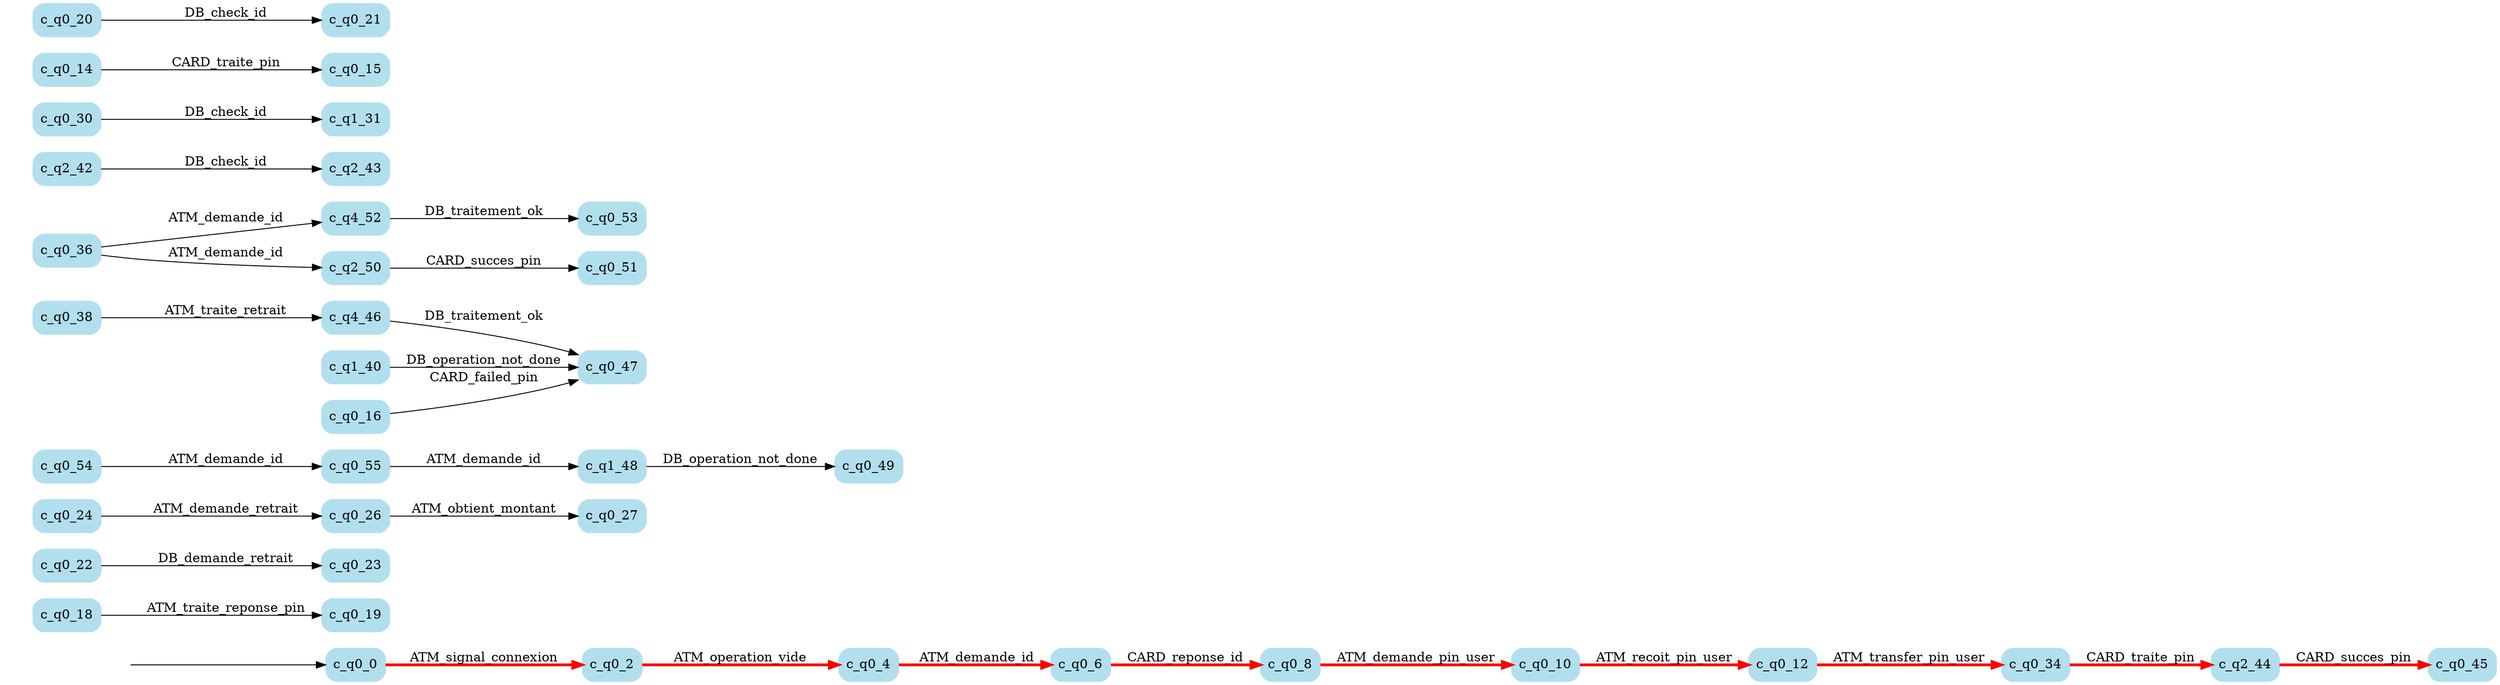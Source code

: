 digraph G {

	rankdir = LR;

	start_c_q0_0[style=invisible];

	node[shape=box, style="rounded, filled", color=lightblue2];

	c_q0_19[label="c_q0_19"];
	c_q0_22[label="c_q0_22"];
	c_q0_26[label="c_q0_26"];
	c_q0_0[label="c_q0_0"];
	c_q1_48[label="c_q1_48"];
	c_q0_8[label="c_q0_8"];
	c_q0_47[label="c_q0_47"];
	c_q0_38[label="c_q0_38"];
	c_q4_52[label="c_q4_52"];
	c_q2_43[label="c_q2_43"];
	c_q1_31[label="c_q1_31"];
	c_q0_6[label="c_q0_6"];
	c_q0_14[label="c_q0_14"];
	c_q4_46[label="c_q4_46"];
	c_q2_44[label="c_q2_44"];
	c_q2_42[label="c_q2_42"];
	c_q0_30[label="c_q0_30"];
	c_q0_53[label="c_q0_53"];
	c_q0_18[label="c_q0_18"];
	c_q0_54[label="c_q0_54"];
	c_q0_15[label="c_q0_15"];
	c_q0_4[label="c_q0_4"];
	c_q0_49[label="c_q0_49"];
	c_q0_24[label="c_q0_24"];
	c_q0_2[label="c_q0_2"];
	c_q1_40[label="c_q1_40"];
	c_q0_16[label="c_q0_16"];
	c_q0_36[label="c_q0_36"];
	c_q0_27[label="c_q0_27"];
	c_q0_55[label="c_q0_55"];
	c_q0_10[label="c_q0_10"];
	c_q0_34[label="c_q0_34"];
	c_q0_21[label="c_q0_21"];
	c_q0_45[label="c_q0_45"];
	c_q0_51[label="c_q0_51"];
	c_q0_20[label="c_q0_20"];
	c_q0_12[label="c_q0_12"];
	c_q0_23[label="c_q0_23"];
	c_q2_50[label="c_q2_50"];

	start_c_q0_0 -> c_q0_0;
	c_q0_0 -> c_q0_2[label="ATM_signal_connexion", penwidth=3, color=red];
	c_q0_2 -> c_q0_4[label="ATM_operation_vide", penwidth=3, color=red];
	c_q0_4 -> c_q0_6[label="ATM_demande_id", penwidth=3, color=red];
	c_q0_6 -> c_q0_8[label="CARD_reponse_id", penwidth=3, color=red];
	c_q0_8 -> c_q0_10[label="ATM_demande_pin_user", penwidth=3, color=red];
	c_q0_10 -> c_q0_12[label="ATM_recoit_pin_user", penwidth=3, color=red];
	c_q0_12 -> c_q0_34[label="ATM_transfer_pin_user", penwidth=3, color=red];
	c_q0_14 -> c_q0_15[label="CARD_traite_pin"];
	c_q0_16 -> c_q0_47[label="CARD_failed_pin"];
	c_q0_18 -> c_q0_19[label="ATM_traite_reponse_pin"];
	c_q0_20 -> c_q0_21[label="DB_check_id"];
	c_q0_22 -> c_q0_23[label="DB_demande_retrait"];
	c_q0_24 -> c_q0_26[label="ATM_demande_retrait"];
	c_q0_26 -> c_q0_27[label="ATM_obtient_montant"];
	c_q0_55 -> c_q1_48[label="ATM_demande_id"];
	c_q0_30 -> c_q1_31[label="DB_check_id"];
	c_q0_36 -> c_q2_50[label="ATM_demande_id"];
	c_q0_34 -> c_q2_44[label="CARD_traite_pin", penwidth=3, color=red];
	c_q0_36 -> c_q4_52[label="ATM_demande_id"];
	c_q0_38 -> c_q4_46[label="ATM_traite_retrait"];
	c_q1_40 -> c_q0_47[label="DB_operation_not_done"];
	c_q2_42 -> c_q2_43[label="DB_check_id"];
	c_q2_44 -> c_q0_45[label="CARD_succes_pin", penwidth=3, color=red];
	c_q4_46 -> c_q0_47[label="DB_traitement_ok"];
	c_q1_48 -> c_q0_49[label="DB_operation_not_done"];
	c_q2_50 -> c_q0_51[label="CARD_succes_pin"];
	c_q4_52 -> c_q0_53[label="DB_traitement_ok"];
	c_q0_54 -> c_q0_55[label="ATM_demande_id"];

}